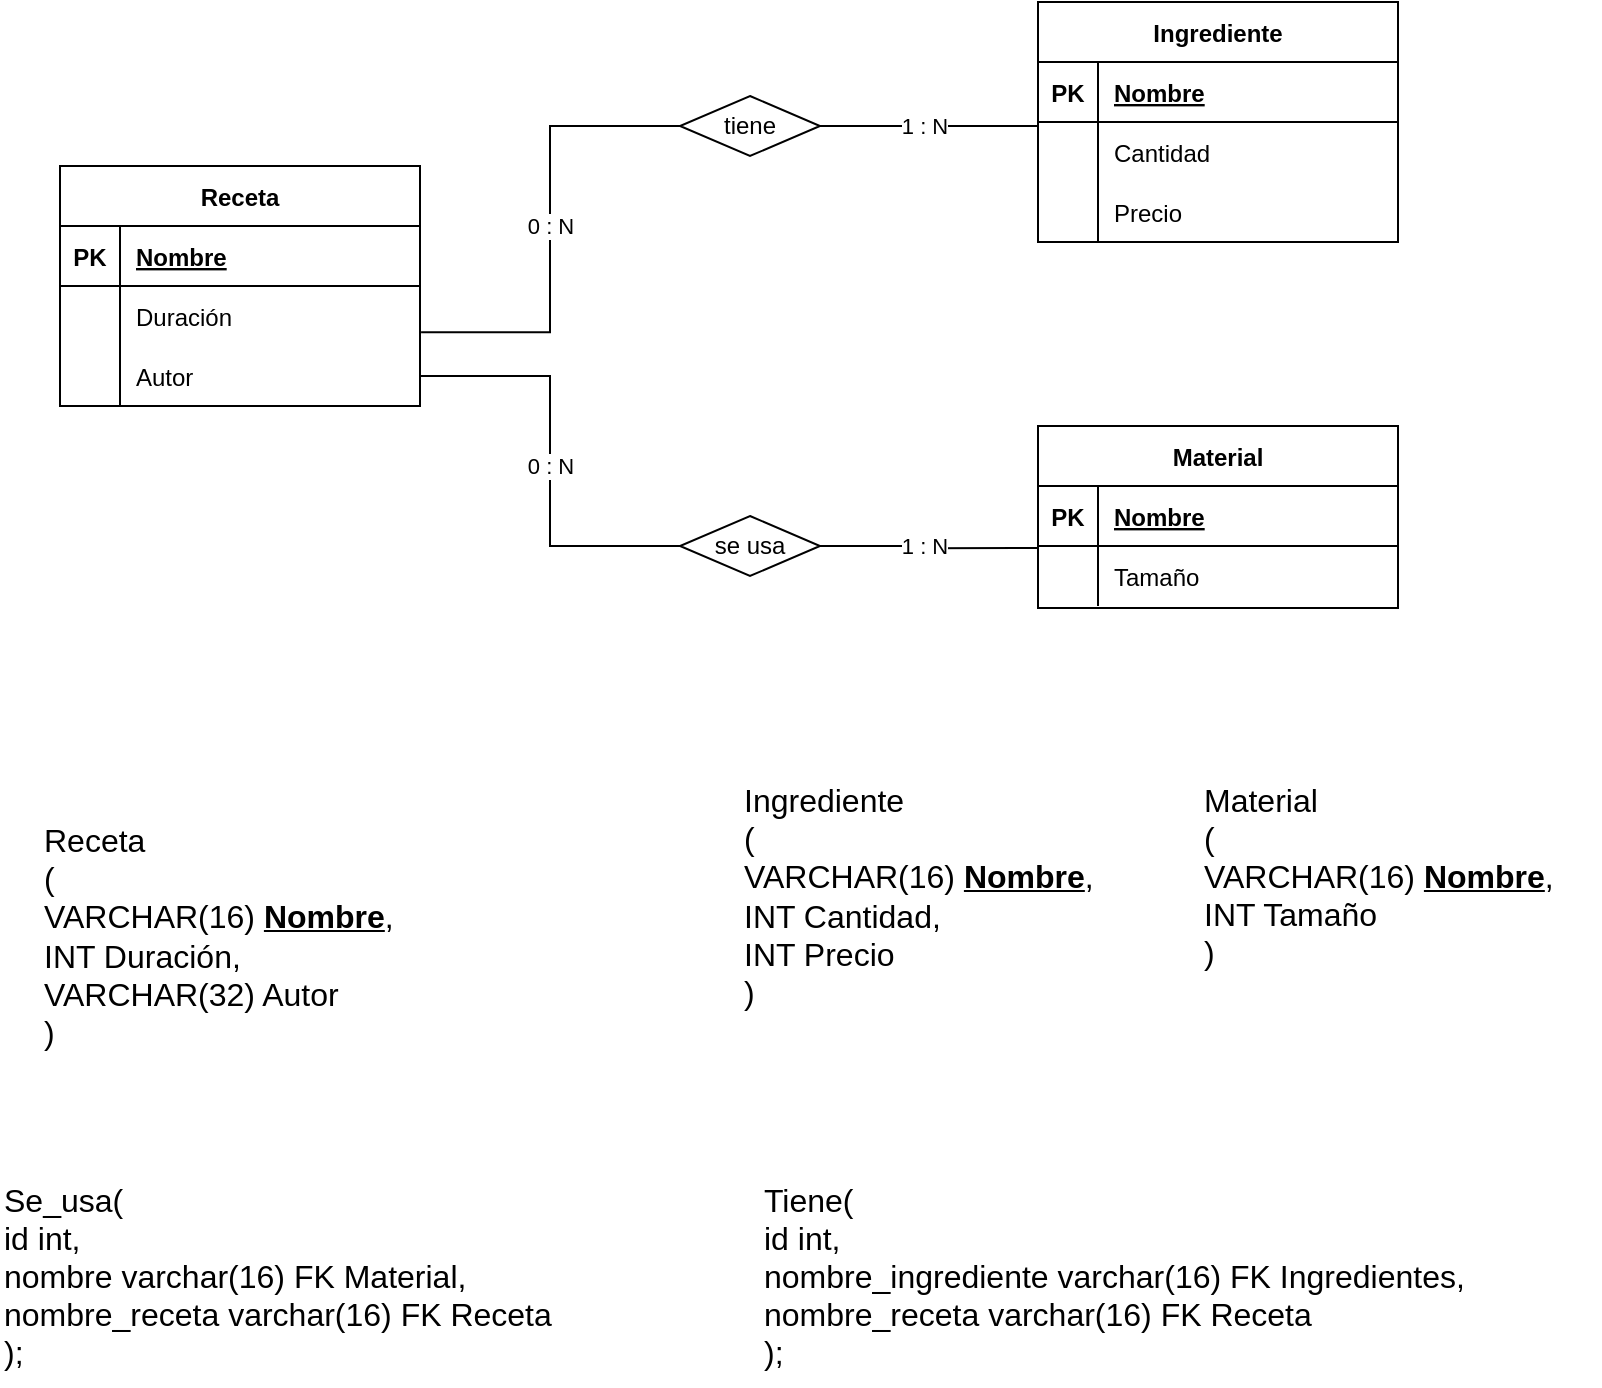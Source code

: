 <mxfile version="20.1.3" type="github">
  <diagram id="R2lEEEUBdFMjLlhIrx00" name="Page-1">
    <mxGraphModel dx="1305" dy="857" grid="1" gridSize="10" guides="1" tooltips="1" connect="1" arrows="1" fold="1" page="1" pageScale="1" pageWidth="850" pageHeight="1100" math="0" shadow="0" extFonts="Permanent Marker^https://fonts.googleapis.com/css?family=Permanent+Marker">
      <root>
        <mxCell id="0" />
        <mxCell id="1" parent="0" />
        <mxCell id="gSzxwG0P4eGwEGBmFrNt-1" value="Ingrediente" style="shape=table;startSize=30;container=1;collapsible=1;childLayout=tableLayout;fixedRows=1;rowLines=0;fontStyle=1;align=center;resizeLast=1;strokeColor=default;" parent="1" vertex="1">
          <mxGeometry x="529" y="58" width="180" height="120" as="geometry" />
        </mxCell>
        <mxCell id="gSzxwG0P4eGwEGBmFrNt-2" value="" style="shape=tableRow;horizontal=0;startSize=0;swimlaneHead=0;swimlaneBody=0;fillColor=none;collapsible=0;dropTarget=0;points=[[0,0.5],[1,0.5]];portConstraint=eastwest;top=0;left=0;right=0;bottom=1;strokeColor=default;" parent="gSzxwG0P4eGwEGBmFrNt-1" vertex="1">
          <mxGeometry y="30" width="180" height="30" as="geometry" />
        </mxCell>
        <mxCell id="gSzxwG0P4eGwEGBmFrNt-3" value="PK" style="shape=partialRectangle;connectable=0;fillColor=none;top=0;left=0;bottom=0;right=0;fontStyle=1;overflow=hidden;strokeColor=default;" parent="gSzxwG0P4eGwEGBmFrNt-2" vertex="1">
          <mxGeometry width="30" height="30" as="geometry">
            <mxRectangle width="30" height="30" as="alternateBounds" />
          </mxGeometry>
        </mxCell>
        <mxCell id="gSzxwG0P4eGwEGBmFrNt-4" value="Nombre" style="shape=partialRectangle;connectable=0;fillColor=none;top=0;left=0;bottom=0;right=0;align=left;spacingLeft=6;fontStyle=5;overflow=hidden;strokeColor=default;" parent="gSzxwG0P4eGwEGBmFrNt-2" vertex="1">
          <mxGeometry x="30" width="150" height="30" as="geometry">
            <mxRectangle width="150" height="30" as="alternateBounds" />
          </mxGeometry>
        </mxCell>
        <mxCell id="gSzxwG0P4eGwEGBmFrNt-5" value="" style="shape=tableRow;horizontal=0;startSize=0;swimlaneHead=0;swimlaneBody=0;fillColor=none;collapsible=0;dropTarget=0;points=[[0,0.5],[1,0.5]];portConstraint=eastwest;top=0;left=0;right=0;bottom=0;strokeColor=default;" parent="gSzxwG0P4eGwEGBmFrNt-1" vertex="1">
          <mxGeometry y="60" width="180" height="30" as="geometry" />
        </mxCell>
        <mxCell id="gSzxwG0P4eGwEGBmFrNt-6" value="" style="shape=partialRectangle;connectable=0;fillColor=none;top=0;left=0;bottom=0;right=0;editable=1;overflow=hidden;strokeColor=default;" parent="gSzxwG0P4eGwEGBmFrNt-5" vertex="1">
          <mxGeometry width="30" height="30" as="geometry">
            <mxRectangle width="30" height="30" as="alternateBounds" />
          </mxGeometry>
        </mxCell>
        <mxCell id="gSzxwG0P4eGwEGBmFrNt-7" value="Cantidad" style="shape=partialRectangle;connectable=0;fillColor=none;top=0;left=0;bottom=0;right=0;align=left;spacingLeft=6;overflow=hidden;strokeColor=default;" parent="gSzxwG0P4eGwEGBmFrNt-5" vertex="1">
          <mxGeometry x="30" width="150" height="30" as="geometry">
            <mxRectangle width="150" height="30" as="alternateBounds" />
          </mxGeometry>
        </mxCell>
        <mxCell id="gSzxwG0P4eGwEGBmFrNt-8" value="" style="shape=tableRow;horizontal=0;startSize=0;swimlaneHead=0;swimlaneBody=0;fillColor=none;collapsible=0;dropTarget=0;points=[[0,0.5],[1,0.5]];portConstraint=eastwest;top=0;left=0;right=0;bottom=0;strokeColor=default;" parent="gSzxwG0P4eGwEGBmFrNt-1" vertex="1">
          <mxGeometry y="90" width="180" height="30" as="geometry" />
        </mxCell>
        <mxCell id="gSzxwG0P4eGwEGBmFrNt-9" value="" style="shape=partialRectangle;connectable=0;fillColor=none;top=0;left=0;bottom=0;right=0;editable=1;overflow=hidden;strokeColor=default;" parent="gSzxwG0P4eGwEGBmFrNt-8" vertex="1">
          <mxGeometry width="30" height="30" as="geometry">
            <mxRectangle width="30" height="30" as="alternateBounds" />
          </mxGeometry>
        </mxCell>
        <mxCell id="gSzxwG0P4eGwEGBmFrNt-10" value="Precio" style="shape=partialRectangle;connectable=0;fillColor=none;top=0;left=0;bottom=0;right=0;align=left;spacingLeft=6;overflow=hidden;strokeColor=default;" parent="gSzxwG0P4eGwEGBmFrNt-8" vertex="1">
          <mxGeometry x="30" width="150" height="30" as="geometry">
            <mxRectangle width="150" height="30" as="alternateBounds" />
          </mxGeometry>
        </mxCell>
        <mxCell id="gSzxwG0P4eGwEGBmFrNt-14" value="Receta" style="shape=table;startSize=30;container=1;collapsible=1;childLayout=tableLayout;fixedRows=1;rowLines=0;fontStyle=1;align=center;resizeLast=1;strokeColor=default;" parent="1" vertex="1">
          <mxGeometry x="40" y="140" width="180" height="120" as="geometry" />
        </mxCell>
        <mxCell id="gSzxwG0P4eGwEGBmFrNt-15" value="" style="shape=tableRow;horizontal=0;startSize=0;swimlaneHead=0;swimlaneBody=0;fillColor=none;collapsible=0;dropTarget=0;points=[[0,0.5],[1,0.5]];portConstraint=eastwest;top=0;left=0;right=0;bottom=1;strokeColor=default;" parent="gSzxwG0P4eGwEGBmFrNt-14" vertex="1">
          <mxGeometry y="30" width="180" height="30" as="geometry" />
        </mxCell>
        <mxCell id="gSzxwG0P4eGwEGBmFrNt-16" value="PK" style="shape=partialRectangle;connectable=0;fillColor=none;top=0;left=0;bottom=0;right=0;fontStyle=1;overflow=hidden;strokeColor=default;" parent="gSzxwG0P4eGwEGBmFrNt-15" vertex="1">
          <mxGeometry width="30" height="30" as="geometry">
            <mxRectangle width="30" height="30" as="alternateBounds" />
          </mxGeometry>
        </mxCell>
        <mxCell id="gSzxwG0P4eGwEGBmFrNt-17" value="Nombre" style="shape=partialRectangle;connectable=0;fillColor=none;top=0;left=0;bottom=0;right=0;align=left;spacingLeft=6;fontStyle=5;overflow=hidden;strokeColor=default;" parent="gSzxwG0P4eGwEGBmFrNt-15" vertex="1">
          <mxGeometry x="30" width="150" height="30" as="geometry">
            <mxRectangle width="150" height="30" as="alternateBounds" />
          </mxGeometry>
        </mxCell>
        <mxCell id="gSzxwG0P4eGwEGBmFrNt-18" value="" style="shape=tableRow;horizontal=0;startSize=0;swimlaneHead=0;swimlaneBody=0;fillColor=none;collapsible=0;dropTarget=0;points=[[0,0.5],[1,0.5]];portConstraint=eastwest;top=0;left=0;right=0;bottom=0;strokeColor=default;" parent="gSzxwG0P4eGwEGBmFrNt-14" vertex="1">
          <mxGeometry y="60" width="180" height="30" as="geometry" />
        </mxCell>
        <mxCell id="gSzxwG0P4eGwEGBmFrNt-19" value="" style="shape=partialRectangle;connectable=0;fillColor=none;top=0;left=0;bottom=0;right=0;editable=1;overflow=hidden;strokeColor=default;" parent="gSzxwG0P4eGwEGBmFrNt-18" vertex="1">
          <mxGeometry width="30" height="30" as="geometry">
            <mxRectangle width="30" height="30" as="alternateBounds" />
          </mxGeometry>
        </mxCell>
        <mxCell id="gSzxwG0P4eGwEGBmFrNt-20" value="Duración" style="shape=partialRectangle;connectable=0;fillColor=none;top=0;left=0;bottom=0;right=0;align=left;spacingLeft=6;overflow=hidden;strokeColor=default;" parent="gSzxwG0P4eGwEGBmFrNt-18" vertex="1">
          <mxGeometry x="30" width="150" height="30" as="geometry">
            <mxRectangle width="150" height="30" as="alternateBounds" />
          </mxGeometry>
        </mxCell>
        <mxCell id="gSzxwG0P4eGwEGBmFrNt-21" value="" style="shape=tableRow;horizontal=0;startSize=0;swimlaneHead=0;swimlaneBody=0;fillColor=none;collapsible=0;dropTarget=0;points=[[0,0.5],[1,0.5]];portConstraint=eastwest;top=0;left=0;right=0;bottom=0;strokeColor=default;" parent="gSzxwG0P4eGwEGBmFrNt-14" vertex="1">
          <mxGeometry y="90" width="180" height="30" as="geometry" />
        </mxCell>
        <mxCell id="gSzxwG0P4eGwEGBmFrNt-22" value="" style="shape=partialRectangle;connectable=0;fillColor=none;top=0;left=0;bottom=0;right=0;editable=1;overflow=hidden;strokeColor=default;" parent="gSzxwG0P4eGwEGBmFrNt-21" vertex="1">
          <mxGeometry width="30" height="30" as="geometry">
            <mxRectangle width="30" height="30" as="alternateBounds" />
          </mxGeometry>
        </mxCell>
        <mxCell id="gSzxwG0P4eGwEGBmFrNt-23" value="Autor" style="shape=partialRectangle;connectable=0;fillColor=none;top=0;left=0;bottom=0;right=0;align=left;spacingLeft=6;overflow=hidden;strokeColor=default;" parent="gSzxwG0P4eGwEGBmFrNt-21" vertex="1">
          <mxGeometry x="30" width="150" height="30" as="geometry">
            <mxRectangle width="150" height="30" as="alternateBounds" />
          </mxGeometry>
        </mxCell>
        <mxCell id="gSzxwG0P4eGwEGBmFrNt-27" value="Material" style="shape=table;startSize=30;container=1;collapsible=1;childLayout=tableLayout;fixedRows=1;rowLines=0;fontStyle=1;align=center;resizeLast=1;strokeColor=default;" parent="1" vertex="1">
          <mxGeometry x="529" y="270" width="180" height="91" as="geometry" />
        </mxCell>
        <mxCell id="gSzxwG0P4eGwEGBmFrNt-28" value="" style="shape=tableRow;horizontal=0;startSize=0;swimlaneHead=0;swimlaneBody=0;fillColor=none;collapsible=0;dropTarget=0;points=[[0,0.5],[1,0.5]];portConstraint=eastwest;top=0;left=0;right=0;bottom=1;strokeColor=default;" parent="gSzxwG0P4eGwEGBmFrNt-27" vertex="1">
          <mxGeometry y="30" width="180" height="30" as="geometry" />
        </mxCell>
        <mxCell id="gSzxwG0P4eGwEGBmFrNt-29" value="PK" style="shape=partialRectangle;connectable=0;fillColor=none;top=0;left=0;bottom=0;right=0;fontStyle=1;overflow=hidden;strokeColor=default;" parent="gSzxwG0P4eGwEGBmFrNt-28" vertex="1">
          <mxGeometry width="30" height="30" as="geometry">
            <mxRectangle width="30" height="30" as="alternateBounds" />
          </mxGeometry>
        </mxCell>
        <mxCell id="gSzxwG0P4eGwEGBmFrNt-30" value="Nombre" style="shape=partialRectangle;connectable=0;fillColor=none;top=0;left=0;bottom=0;right=0;align=left;spacingLeft=6;fontStyle=5;overflow=hidden;strokeColor=default;" parent="gSzxwG0P4eGwEGBmFrNt-28" vertex="1">
          <mxGeometry x="30" width="150" height="30" as="geometry">
            <mxRectangle width="150" height="30" as="alternateBounds" />
          </mxGeometry>
        </mxCell>
        <mxCell id="gSzxwG0P4eGwEGBmFrNt-34" value="" style="shape=tableRow;horizontal=0;startSize=0;swimlaneHead=0;swimlaneBody=0;fillColor=none;collapsible=0;dropTarget=0;points=[[0,0.5],[1,0.5]];portConstraint=eastwest;top=0;left=0;right=0;bottom=0;strokeColor=default;" parent="gSzxwG0P4eGwEGBmFrNt-27" vertex="1">
          <mxGeometry y="60" width="180" height="30" as="geometry" />
        </mxCell>
        <mxCell id="gSzxwG0P4eGwEGBmFrNt-35" value="" style="shape=partialRectangle;connectable=0;fillColor=none;top=0;left=0;bottom=0;right=0;editable=1;overflow=hidden;strokeColor=default;" parent="gSzxwG0P4eGwEGBmFrNt-34" vertex="1">
          <mxGeometry width="30" height="30" as="geometry">
            <mxRectangle width="30" height="30" as="alternateBounds" />
          </mxGeometry>
        </mxCell>
        <mxCell id="gSzxwG0P4eGwEGBmFrNt-36" value="Tamaño" style="shape=partialRectangle;connectable=0;fillColor=none;top=0;left=0;bottom=0;right=0;align=left;spacingLeft=6;overflow=hidden;strokeColor=default;" parent="gSzxwG0P4eGwEGBmFrNt-34" vertex="1">
          <mxGeometry x="30" width="150" height="30" as="geometry">
            <mxRectangle width="150" height="30" as="alternateBounds" />
          </mxGeometry>
        </mxCell>
        <mxCell id="gSzxwG0P4eGwEGBmFrNt-47" style="edgeStyle=orthogonalEdgeStyle;rounded=0;orthogonalLoop=1;jettySize=auto;html=1;exitX=0;exitY=0.5;exitDx=0;exitDy=0;entryX=1.003;entryY=0.77;entryDx=0;entryDy=0;entryPerimeter=0;endArrow=none;endFill=0;" parent="1" source="gSzxwG0P4eGwEGBmFrNt-41" target="gSzxwG0P4eGwEGBmFrNt-18" edge="1">
          <mxGeometry relative="1" as="geometry" />
        </mxCell>
        <mxCell id="gSzxwG0P4eGwEGBmFrNt-49" value="0 : N" style="edgeLabel;html=1;align=center;verticalAlign=middle;resizable=0;points=[];" parent="gSzxwG0P4eGwEGBmFrNt-47" vertex="1" connectable="0">
          <mxGeometry x="0.076" relative="1" as="geometry">
            <mxPoint y="-10" as="offset" />
          </mxGeometry>
        </mxCell>
        <mxCell id="gSzxwG0P4eGwEGBmFrNt-48" style="edgeStyle=orthogonalEdgeStyle;rounded=0;orthogonalLoop=1;jettySize=auto;html=1;exitX=1;exitY=0.5;exitDx=0;exitDy=0;entryX=0.001;entryY=0.068;entryDx=0;entryDy=0;endArrow=none;endFill=0;entryPerimeter=0;" parent="1" source="gSzxwG0P4eGwEGBmFrNt-41" target="gSzxwG0P4eGwEGBmFrNt-5" edge="1">
          <mxGeometry relative="1" as="geometry" />
        </mxCell>
        <mxCell id="gSzxwG0P4eGwEGBmFrNt-50" value="1 : N" style="edgeLabel;html=1;align=center;verticalAlign=middle;resizable=0;points=[];" parent="gSzxwG0P4eGwEGBmFrNt-48" vertex="1" connectable="0">
          <mxGeometry x="0.23" y="-4" relative="1" as="geometry">
            <mxPoint x="-15" y="-4" as="offset" />
          </mxGeometry>
        </mxCell>
        <mxCell id="gSzxwG0P4eGwEGBmFrNt-41" value="tiene" style="shape=rhombus;perimeter=rhombusPerimeter;whiteSpace=wrap;html=1;align=center;strokeColor=default;" parent="1" vertex="1">
          <mxGeometry x="350" y="105" width="70" height="30" as="geometry" />
        </mxCell>
        <mxCell id="gSzxwG0P4eGwEGBmFrNt-46" style="edgeStyle=orthogonalEdgeStyle;rounded=0;orthogonalLoop=1;jettySize=auto;html=1;exitX=1;exitY=0.5;exitDx=0;exitDy=0;entryX=0.001;entryY=0.035;entryDx=0;entryDy=0;endArrow=none;endFill=0;entryPerimeter=0;" parent="1" source="gSzxwG0P4eGwEGBmFrNt-43" target="gSzxwG0P4eGwEGBmFrNt-34" edge="1">
          <mxGeometry relative="1" as="geometry" />
        </mxCell>
        <mxCell id="gSzxwG0P4eGwEGBmFrNt-52" value="1 : N" style="edgeLabel;html=1;align=center;verticalAlign=middle;resizable=0;points=[];" parent="gSzxwG0P4eGwEGBmFrNt-46" vertex="1" connectable="0">
          <mxGeometry x="-0.286" y="-1" relative="1" as="geometry">
            <mxPoint x="12" y="-1" as="offset" />
          </mxGeometry>
        </mxCell>
        <mxCell id="gSzxwG0P4eGwEGBmFrNt-43" value="se usa" style="shape=rhombus;perimeter=rhombusPerimeter;whiteSpace=wrap;html=1;align=center;strokeColor=default;" parent="1" vertex="1">
          <mxGeometry x="350" y="315" width="70" height="30" as="geometry" />
        </mxCell>
        <mxCell id="gSzxwG0P4eGwEGBmFrNt-45" style="edgeStyle=orthogonalEdgeStyle;rounded=0;orthogonalLoop=1;jettySize=auto;html=1;entryX=0;entryY=0.5;entryDx=0;entryDy=0;endArrow=none;endFill=0;" parent="1" source="gSzxwG0P4eGwEGBmFrNt-21" target="gSzxwG0P4eGwEGBmFrNt-43" edge="1">
          <mxGeometry relative="1" as="geometry" />
        </mxCell>
        <mxCell id="gSzxwG0P4eGwEGBmFrNt-51" value="0 : N" style="edgeLabel;html=1;align=center;verticalAlign=middle;resizable=0;points=[];" parent="gSzxwG0P4eGwEGBmFrNt-45" vertex="1" connectable="0">
          <mxGeometry x="0.115" relative="1" as="geometry">
            <mxPoint y="-10" as="offset" />
          </mxGeometry>
        </mxCell>
        <mxCell id="k17UVhqsfLAPo8rnkfgL-1" value="&lt;div&gt;Receta&lt;/div&gt;&lt;div&gt;(&lt;/div&gt;&lt;div&gt;VARCHAR(16) &lt;u&gt;&lt;b&gt;Nombre&lt;/b&gt;&lt;/u&gt;,&lt;/div&gt;&lt;div&gt;INT Duración,&lt;/div&gt;&lt;div&gt;VARCHAR(32) Autor&lt;br&gt;&lt;/div&gt;&lt;div&gt;)&lt;br&gt;&lt;/div&gt;" style="text;html=1;align=left;verticalAlign=middle;resizable=0;points=[];autosize=1;strokeColor=none;fillColor=none;fontSize=16;" parent="1" vertex="1">
          <mxGeometry x="30" y="460" width="200" height="130" as="geometry" />
        </mxCell>
        <mxCell id="k17UVhqsfLAPo8rnkfgL-2" value="&lt;div&gt;Ingrediente&lt;/div&gt;&lt;div&gt;(&lt;/div&gt;&lt;div&gt;VARCHAR(16) &lt;u&gt;&lt;b&gt;Nombre&lt;/b&gt;&lt;/u&gt;,&lt;/div&gt;&lt;div&gt;INT Cantidad,&lt;/div&gt;&lt;div&gt;INT Precio&lt;/div&gt;&lt;div&gt;)&lt;br&gt;&lt;/div&gt;" style="text;html=1;align=left;verticalAlign=middle;resizable=0;points=[];autosize=1;strokeColor=none;fillColor=none;fontSize=16;" parent="1" vertex="1">
          <mxGeometry x="380" y="440" width="200" height="130" as="geometry" />
        </mxCell>
        <mxCell id="k17UVhqsfLAPo8rnkfgL-3" value="&lt;div&gt;Material&lt;/div&gt;&lt;div&gt;(&lt;/div&gt;&lt;div&gt;VARCHAR(16) &lt;u&gt;&lt;b&gt;Nombre&lt;/b&gt;&lt;/u&gt;,&lt;/div&gt;&lt;div&gt;INT Tamaño&lt;/div&gt;&lt;div&gt;)&lt;br&gt;&lt;/div&gt;" style="text;html=1;align=left;verticalAlign=middle;resizable=0;points=[];autosize=1;strokeColor=none;fillColor=none;fontSize=16;" parent="1" vertex="1">
          <mxGeometry x="610" y="440" width="200" height="110" as="geometry" />
        </mxCell>
        <mxCell id="tem6GmHdlmY48ro57_sk-1" value="&lt;div&gt;Se_usa(&lt;/div&gt;&lt;div&gt;id int,&lt;/div&gt;&lt;div&gt;nombre varchar(16) FK Material,&lt;/div&gt;&lt;div&gt;nombre_receta varchar(16) FK Receta&lt;/div&gt;&lt;div&gt;);&lt;/div&gt;" style="text;html=1;align=left;verticalAlign=middle;resizable=0;points=[];autosize=1;strokeColor=none;fillColor=none;fontSize=16;" vertex="1" parent="1">
          <mxGeometry x="10" y="640" width="300" height="110" as="geometry" />
        </mxCell>
        <mxCell id="tem6GmHdlmY48ro57_sk-2" value="Tiene(&lt;br&gt;id int,&lt;br&gt;nombre_ingrediente varchar(16) FK Ingredientes,&lt;br&gt;nombre_receta varchar(16) FK Receta&lt;br&gt;);" style="text;html=1;align=left;verticalAlign=middle;resizable=0;points=[];autosize=1;strokeColor=none;fillColor=none;fontSize=16;" vertex="1" parent="1">
          <mxGeometry x="390" y="640" width="370" height="110" as="geometry" />
        </mxCell>
      </root>
    </mxGraphModel>
  </diagram>
</mxfile>
